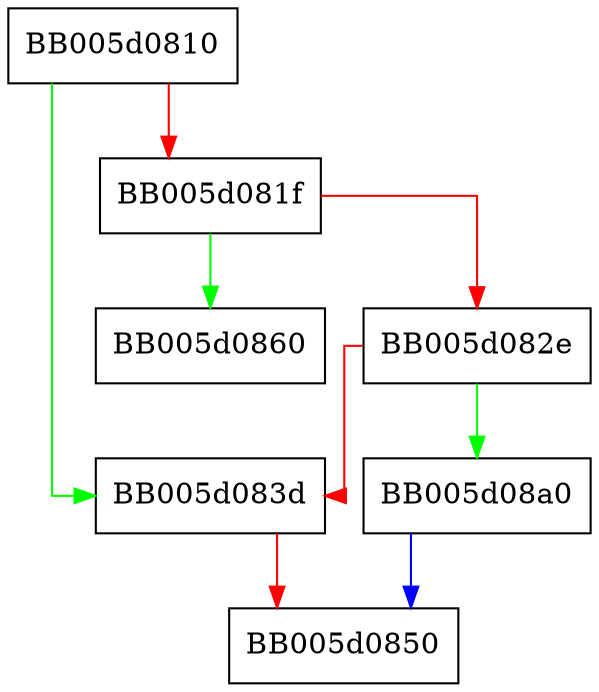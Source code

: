 digraph EVP_PKEY_set1_engine {
  node [shape="box"];
  graph [splines=ortho];
  BB005d0810 -> BB005d083d [color="green"];
  BB005d0810 -> BB005d081f [color="red"];
  BB005d081f -> BB005d0860 [color="green"];
  BB005d081f -> BB005d082e [color="red"];
  BB005d082e -> BB005d08a0 [color="green"];
  BB005d082e -> BB005d083d [color="red"];
  BB005d083d -> BB005d0850 [color="red"];
  BB005d08a0 -> BB005d0850 [color="blue"];
}